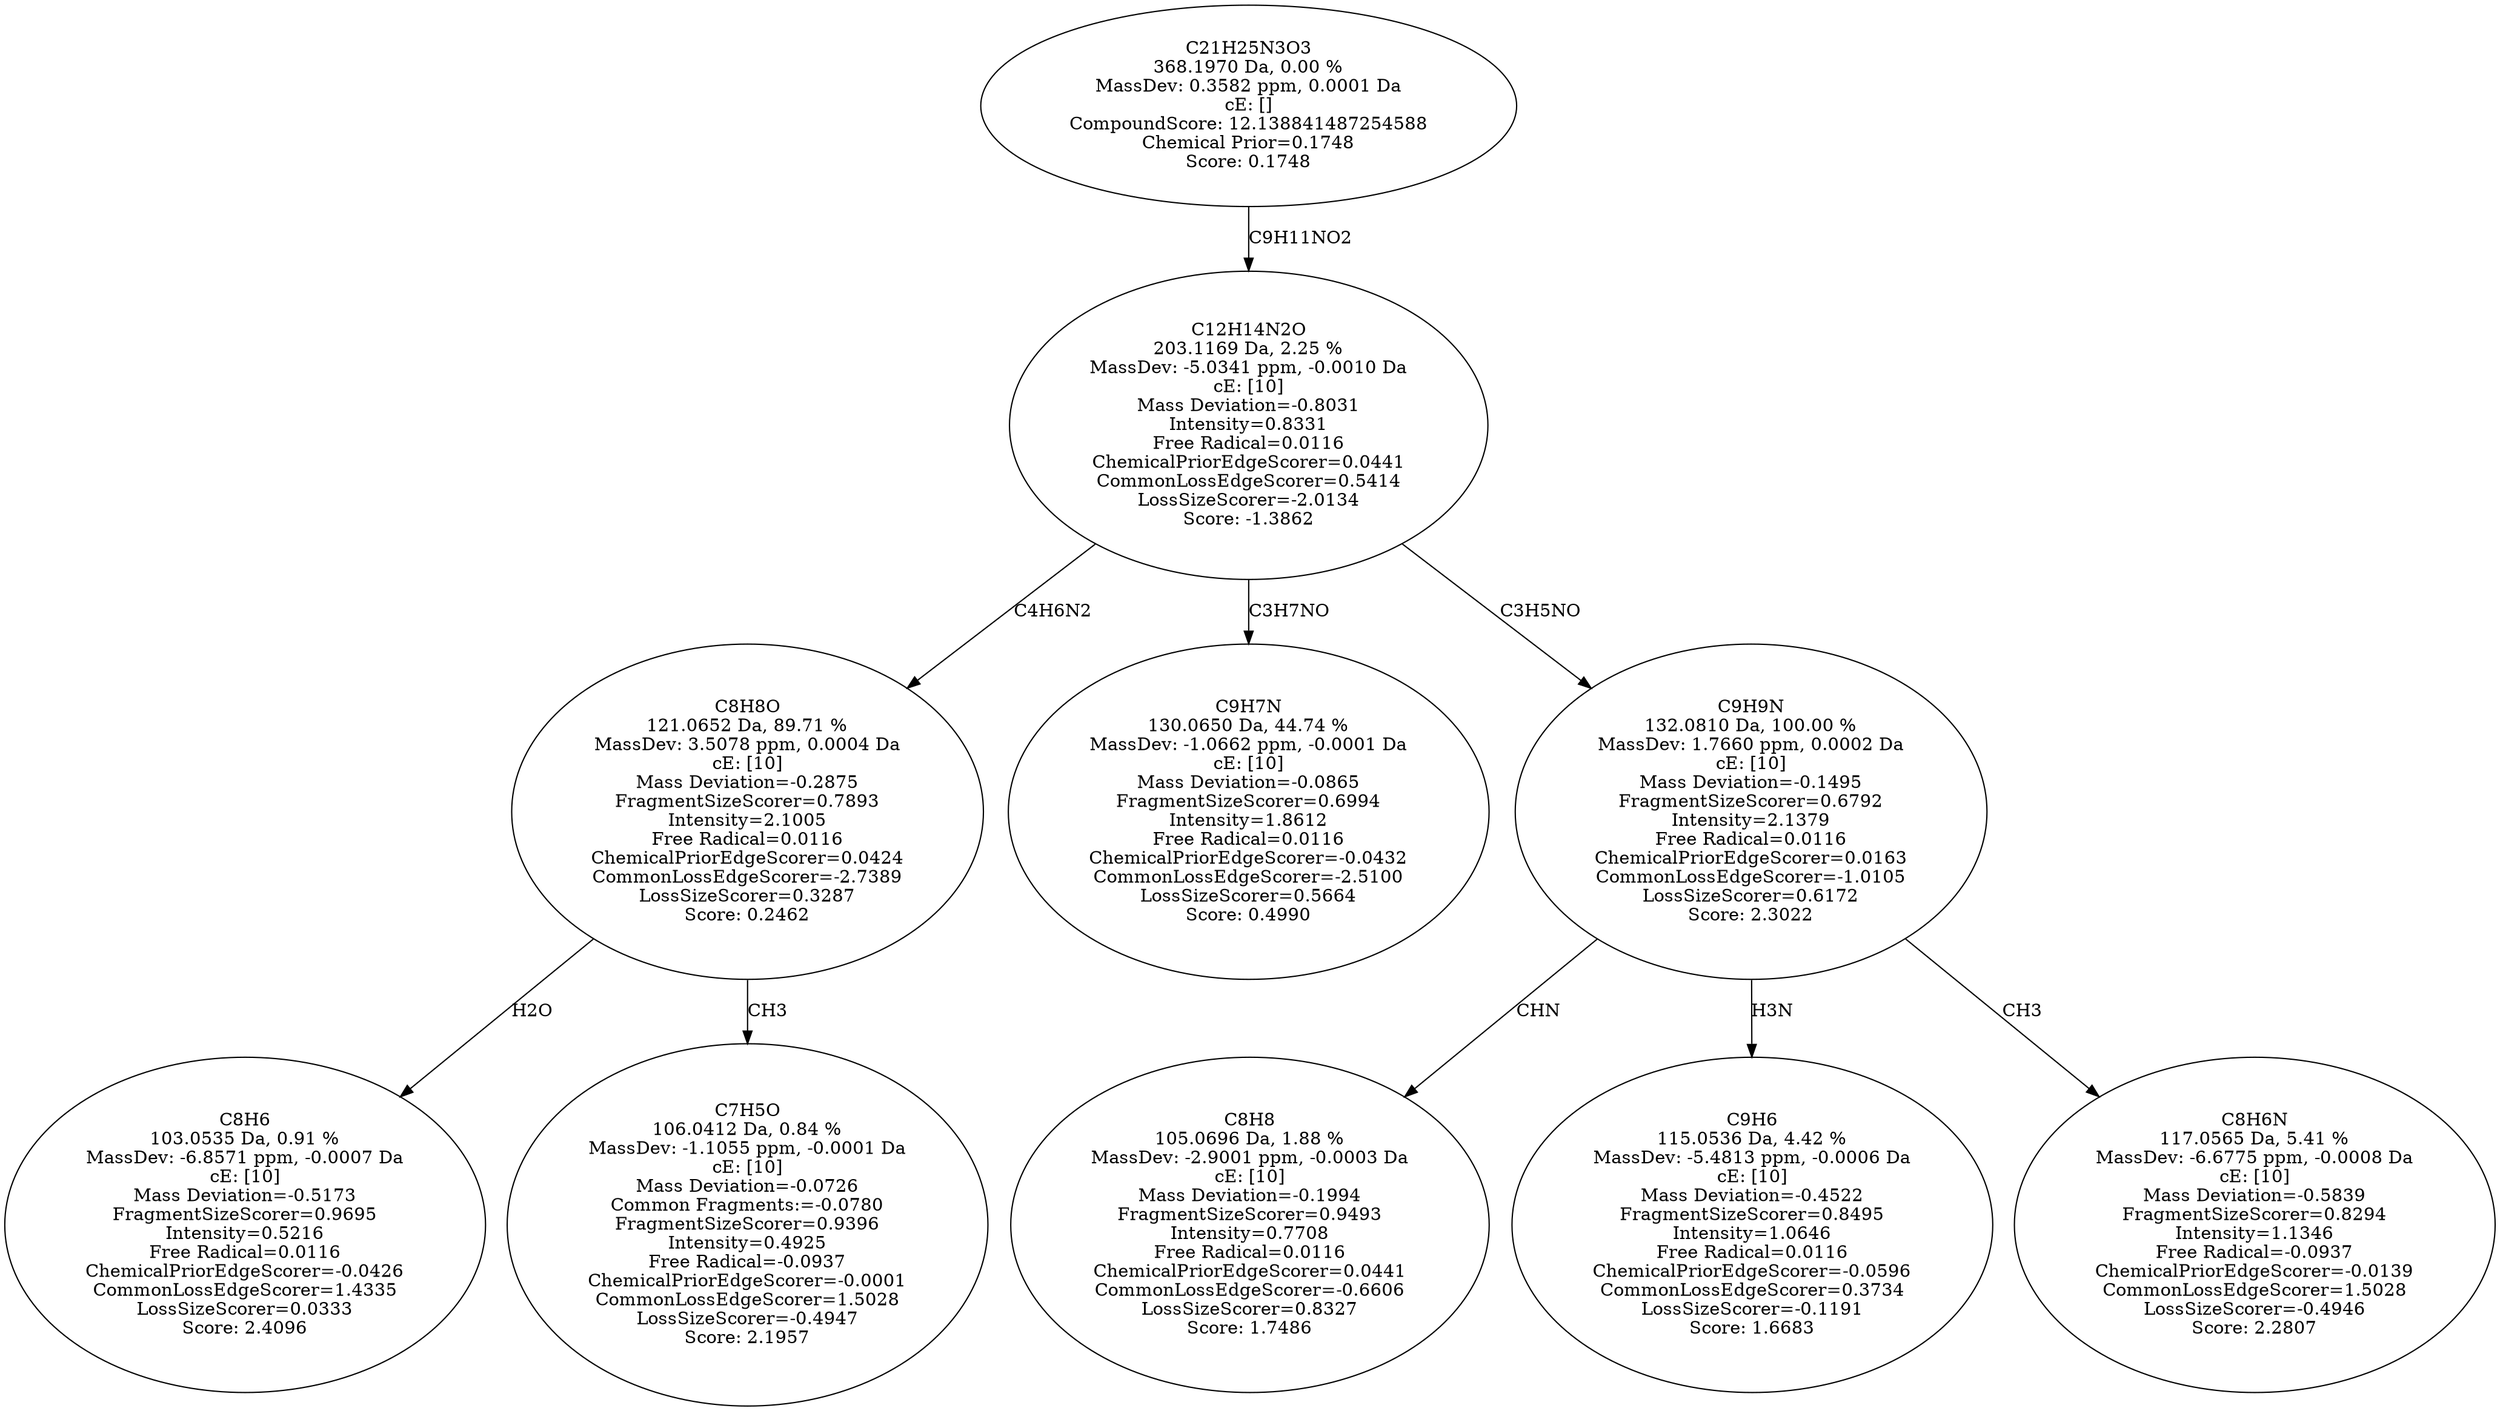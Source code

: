 strict digraph {
v1 [label="C8H6\n103.0535 Da, 0.91 %\nMassDev: -6.8571 ppm, -0.0007 Da\ncE: [10]\nMass Deviation=-0.5173\nFragmentSizeScorer=0.9695\nIntensity=0.5216\nFree Radical=0.0116\nChemicalPriorEdgeScorer=-0.0426\nCommonLossEdgeScorer=1.4335\nLossSizeScorer=0.0333\nScore: 2.4096"];
v2 [label="C7H5O\n106.0412 Da, 0.84 %\nMassDev: -1.1055 ppm, -0.0001 Da\ncE: [10]\nMass Deviation=-0.0726\nCommon Fragments:=-0.0780\nFragmentSizeScorer=0.9396\nIntensity=0.4925\nFree Radical=-0.0937\nChemicalPriorEdgeScorer=-0.0001\nCommonLossEdgeScorer=1.5028\nLossSizeScorer=-0.4947\nScore: 2.1957"];
v3 [label="C8H8O\n121.0652 Da, 89.71 %\nMassDev: 3.5078 ppm, 0.0004 Da\ncE: [10]\nMass Deviation=-0.2875\nFragmentSizeScorer=0.7893\nIntensity=2.1005\nFree Radical=0.0116\nChemicalPriorEdgeScorer=0.0424\nCommonLossEdgeScorer=-2.7389\nLossSizeScorer=0.3287\nScore: 0.2462"];
v4 [label="C9H7N\n130.0650 Da, 44.74 %\nMassDev: -1.0662 ppm, -0.0001 Da\ncE: [10]\nMass Deviation=-0.0865\nFragmentSizeScorer=0.6994\nIntensity=1.8612\nFree Radical=0.0116\nChemicalPriorEdgeScorer=-0.0432\nCommonLossEdgeScorer=-2.5100\nLossSizeScorer=0.5664\nScore: 0.4990"];
v5 [label="C8H8\n105.0696 Da, 1.88 %\nMassDev: -2.9001 ppm, -0.0003 Da\ncE: [10]\nMass Deviation=-0.1994\nFragmentSizeScorer=0.9493\nIntensity=0.7708\nFree Radical=0.0116\nChemicalPriorEdgeScorer=0.0441\nCommonLossEdgeScorer=-0.6606\nLossSizeScorer=0.8327\nScore: 1.7486"];
v6 [label="C9H6\n115.0536 Da, 4.42 %\nMassDev: -5.4813 ppm, -0.0006 Da\ncE: [10]\nMass Deviation=-0.4522\nFragmentSizeScorer=0.8495\nIntensity=1.0646\nFree Radical=0.0116\nChemicalPriorEdgeScorer=-0.0596\nCommonLossEdgeScorer=0.3734\nLossSizeScorer=-0.1191\nScore: 1.6683"];
v7 [label="C8H6N\n117.0565 Da, 5.41 %\nMassDev: -6.6775 ppm, -0.0008 Da\ncE: [10]\nMass Deviation=-0.5839\nFragmentSizeScorer=0.8294\nIntensity=1.1346\nFree Radical=-0.0937\nChemicalPriorEdgeScorer=-0.0139\nCommonLossEdgeScorer=1.5028\nLossSizeScorer=-0.4946\nScore: 2.2807"];
v8 [label="C9H9N\n132.0810 Da, 100.00 %\nMassDev: 1.7660 ppm, 0.0002 Da\ncE: [10]\nMass Deviation=-0.1495\nFragmentSizeScorer=0.6792\nIntensity=2.1379\nFree Radical=0.0116\nChemicalPriorEdgeScorer=0.0163\nCommonLossEdgeScorer=-1.0105\nLossSizeScorer=0.6172\nScore: 2.3022"];
v9 [label="C12H14N2O\n203.1169 Da, 2.25 %\nMassDev: -5.0341 ppm, -0.0010 Da\ncE: [10]\nMass Deviation=-0.8031\nIntensity=0.8331\nFree Radical=0.0116\nChemicalPriorEdgeScorer=0.0441\nCommonLossEdgeScorer=0.5414\nLossSizeScorer=-2.0134\nScore: -1.3862"];
v10 [label="C21H25N3O3\n368.1970 Da, 0.00 %\nMassDev: 0.3582 ppm, 0.0001 Da\ncE: []\nCompoundScore: 12.138841487254588\nChemical Prior=0.1748\nScore: 0.1748"];
v3 -> v1 [label="H2O"];
v3 -> v2 [label="CH3"];
v9 -> v3 [label="C4H6N2"];
v9 -> v4 [label="C3H7NO"];
v8 -> v5 [label="CHN"];
v8 -> v6 [label="H3N"];
v8 -> v7 [label="CH3"];
v9 -> v8 [label="C3H5NO"];
v10 -> v9 [label="C9H11NO2"];
}